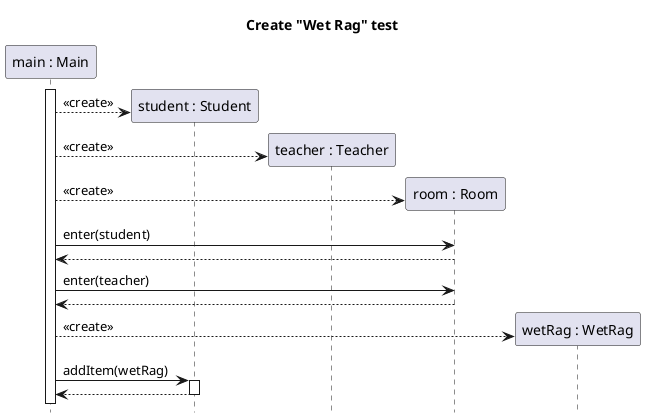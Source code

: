 @startuml item-beer-use-create
title Create "Wet Rag" test
hide footbox

participant "main : Main" as main
participant "student : Student" as student
participant "teacher : Teacher" as teacher
participant "room : Room" as room
participant "wetRag : WetRag" as rag

main++
create student
main --> student : <<create>>
create teacher
main --> teacher : <<create>>
create room
main --> room : <<create>>
main -> room : enter(student)
return
main -> room : enter(teacher)
return
create rag
main --> rag : <<create>>
main -> student ++ : addItem(wetRag)
return


@enduml